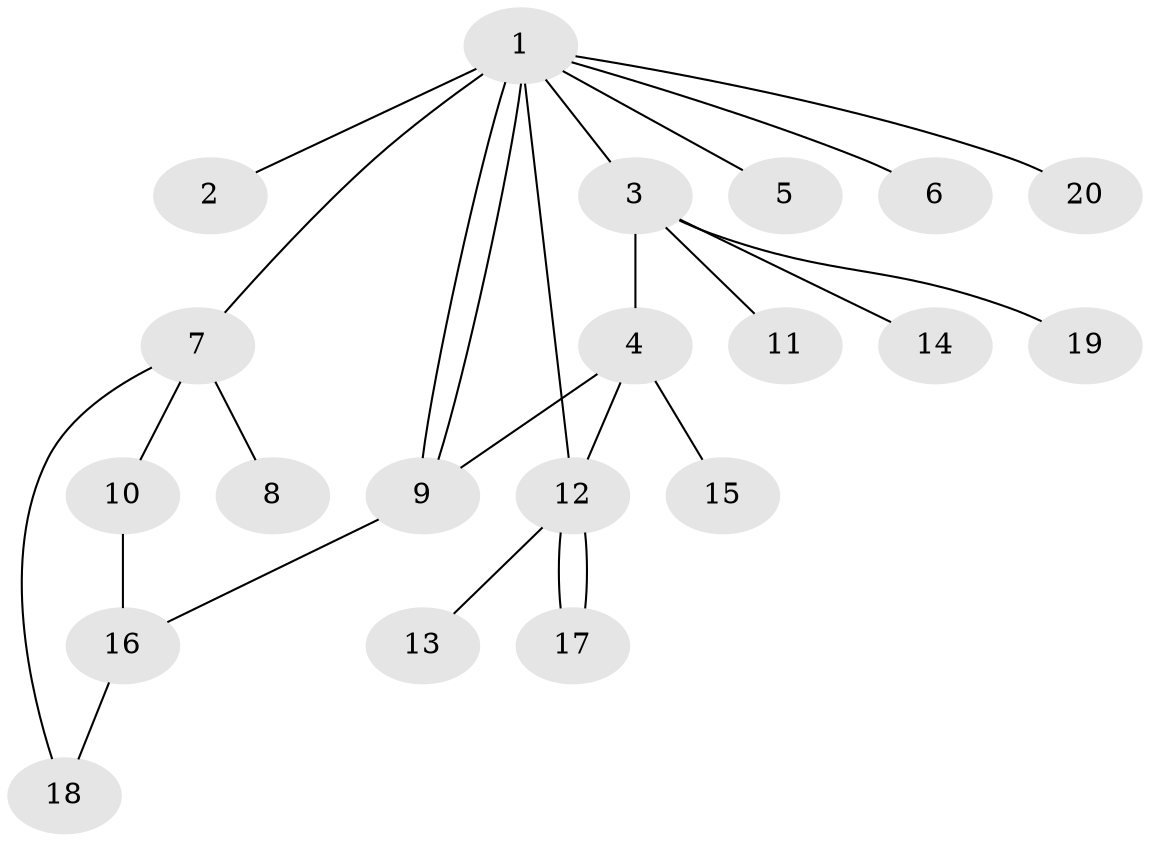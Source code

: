 // Generated by graph-tools (version 1.1) at 2025/46/02/15/25 05:46:28]
// undirected, 20 vertices, 25 edges
graph export_dot {
graph [start="1"]
  node [color=gray90,style=filled];
  1;
  2;
  3;
  4;
  5;
  6;
  7;
  8;
  9;
  10;
  11;
  12;
  13;
  14;
  15;
  16;
  17;
  18;
  19;
  20;
  1 -- 2;
  1 -- 3;
  1 -- 5;
  1 -- 6;
  1 -- 7;
  1 -- 9;
  1 -- 9;
  1 -- 12;
  1 -- 20;
  3 -- 4;
  3 -- 11;
  3 -- 14;
  3 -- 19;
  4 -- 9;
  4 -- 12;
  4 -- 15;
  7 -- 8;
  7 -- 10;
  7 -- 18;
  9 -- 16;
  10 -- 16;
  12 -- 13;
  12 -- 17;
  12 -- 17;
  16 -- 18;
}
